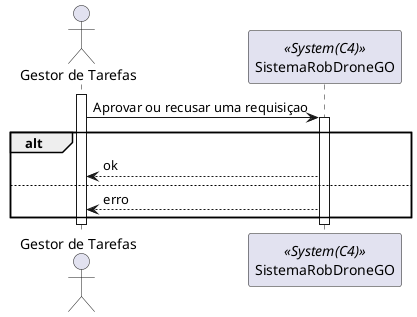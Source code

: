 @startuml vp1
actor "Gestor de Tarefas" as actor
participant SistemaRobDroneGO as srdg <<System(C4)>>

activate actor
actor -> srdg: Aprovar ou recusar uma requisiçao
activate srdg
alt 
srdg --> actor : ok
else
srdg --> actor : erro
end
deactivate srdg
deactivate actor
@enduml